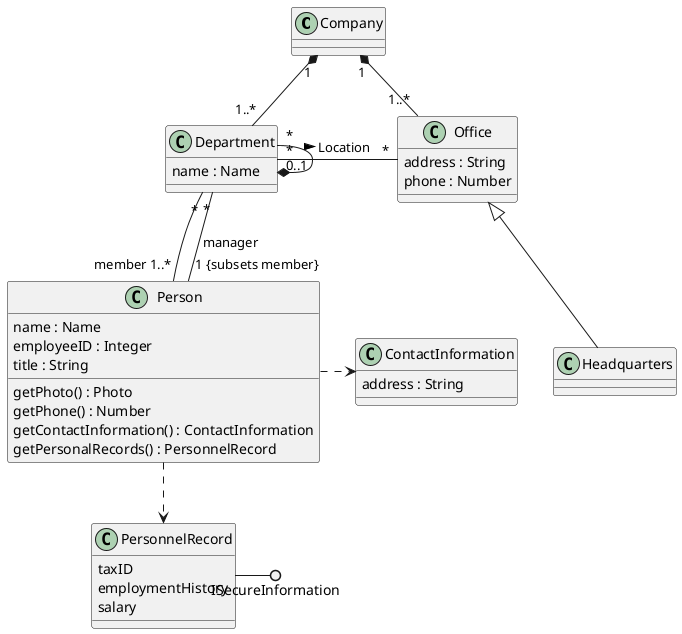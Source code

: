 @startuml Company
class Company {

}
class Department {
  name : Name
}
class Office {
  address : String
  phone : Number
}
class Headquarters {

}
class Person {
  name : Name
  employeeID : Integer
  title : String
  getPhoto() : Photo
  getPhone() : Number
  getContactInformation() : ContactInformation
  getPersonalRecords() : PersonnelRecord
}
class ContactInformation {
  address : String
}
class PersonnelRecord {
  taxID
  employmentHistory
  salary
}

Company "1" *-do- "1..*" Department
Company "1" *-do- "1..*" Office
'(Department, Office) -up-* Company
Department "*" -ri- "*" Office : Location >
Department "*" --* "0..1" Department
Office <|-do- Headquarters
Department "*" -do- "member 1..*" Person
Person "1 {subsets member}" -u- "*" Department : manager
Person .ri.> ContactInformation
Person ..> PersonnelRecord
PersonnelRecord -() ISecureInformation
@enduml